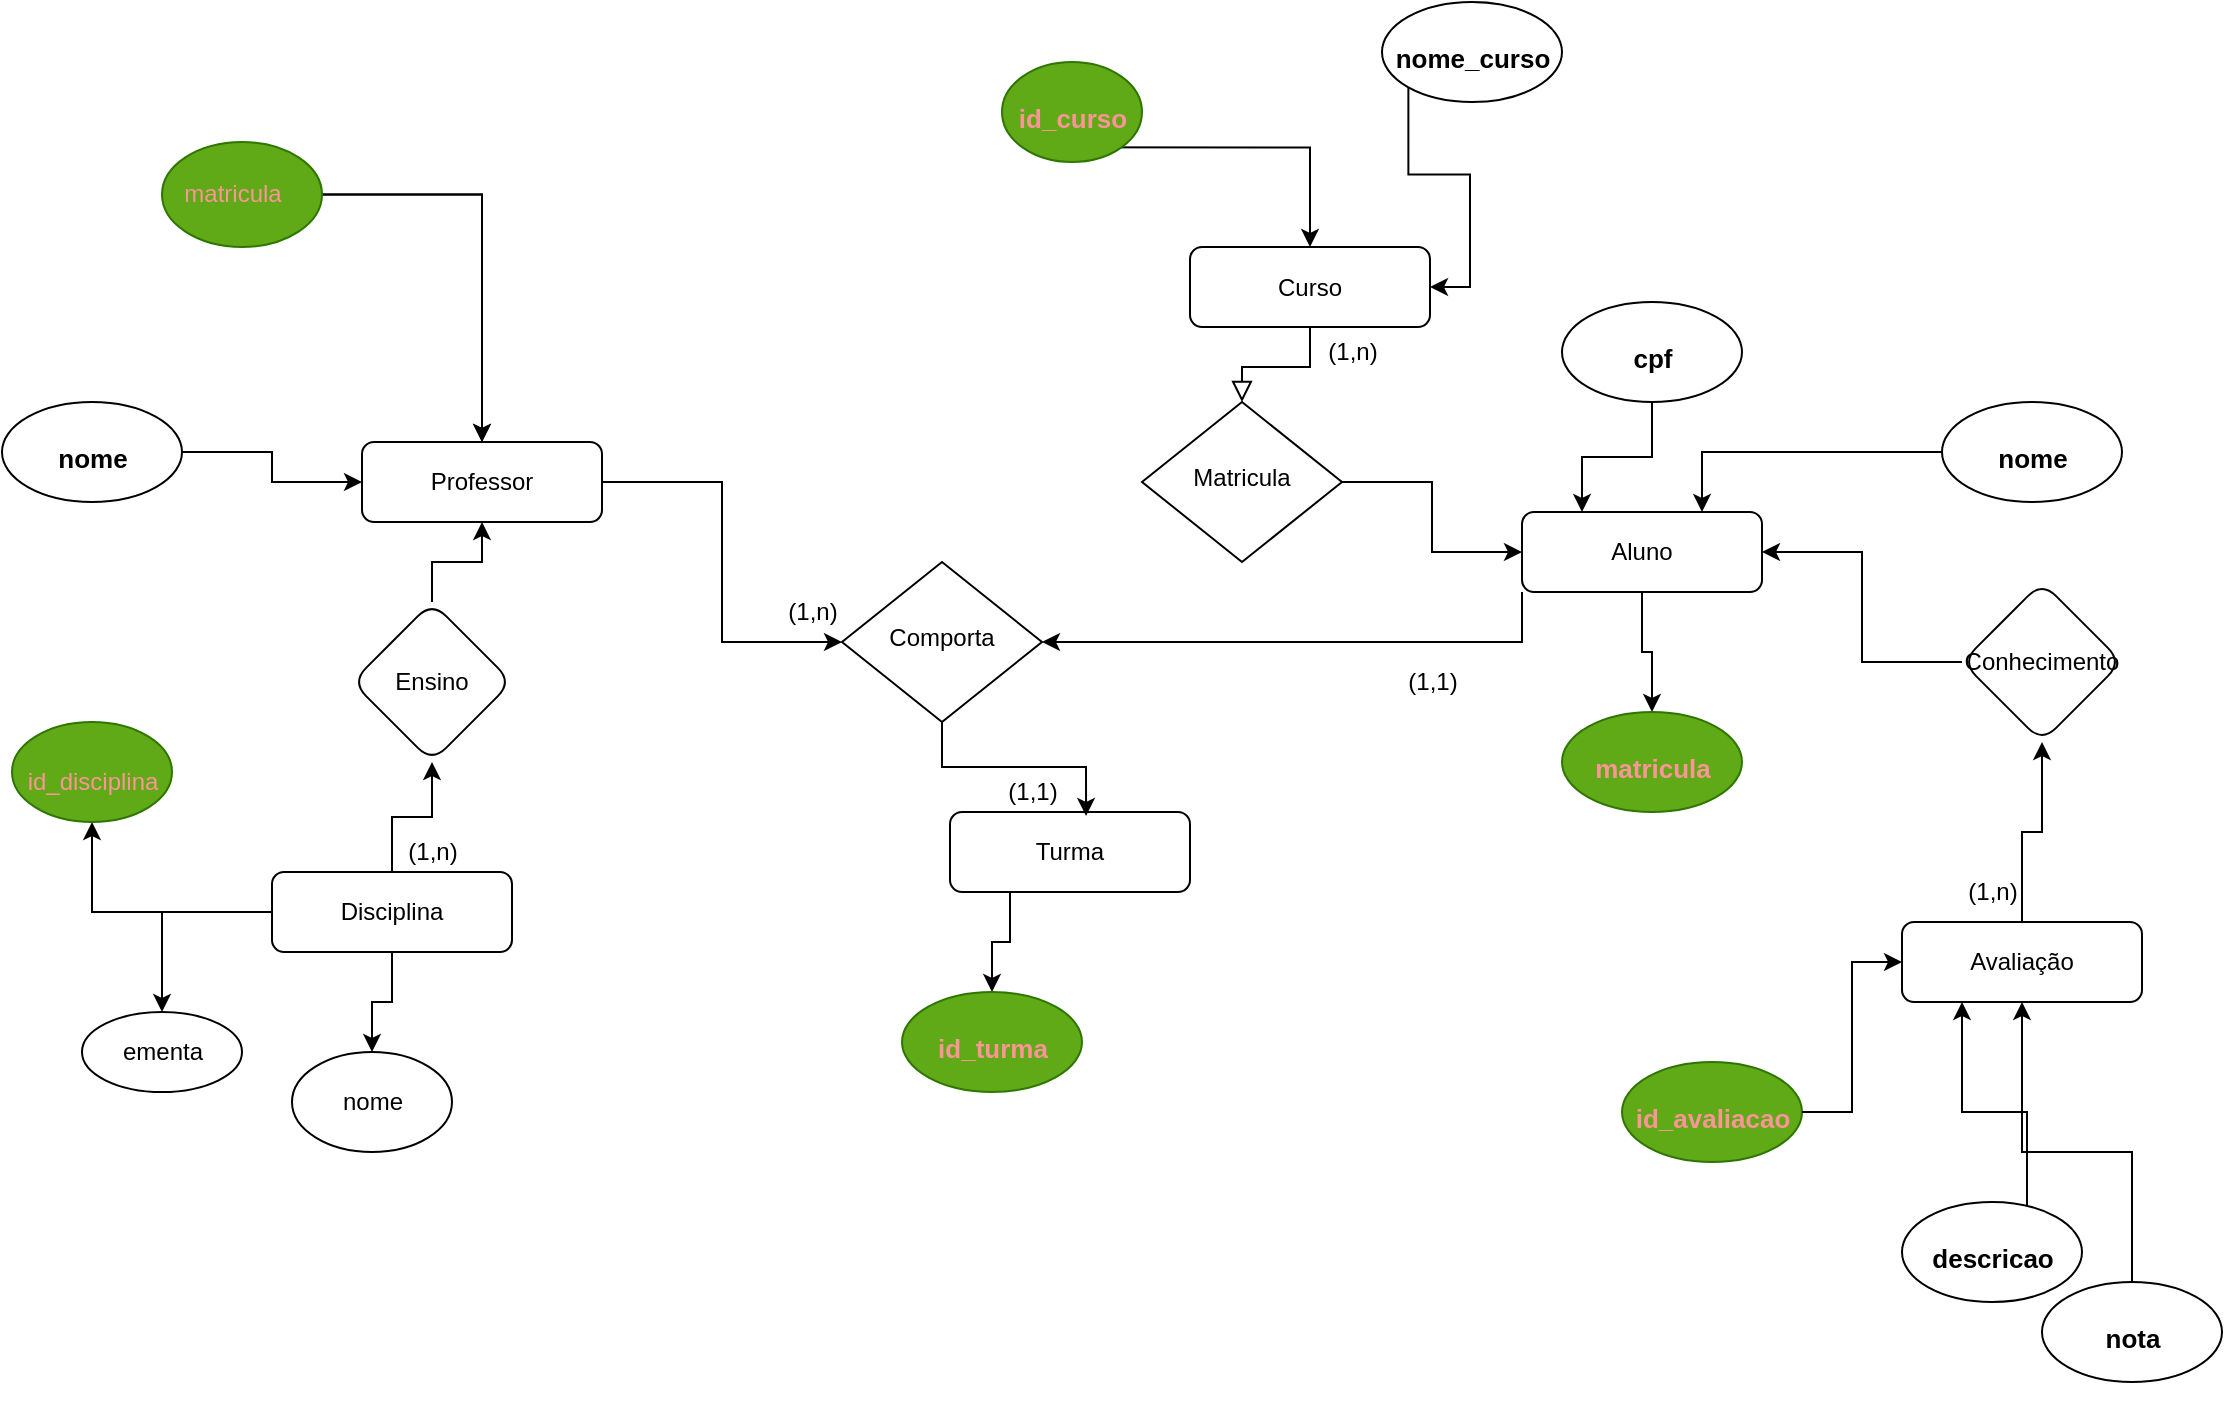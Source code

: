 <mxfile version="24.0.0" type="github">
  <diagram id="C5RBs43oDa-KdzZeNtuy" name="Page-1">
    <mxGraphModel dx="2261" dy="1951" grid="1" gridSize="10" guides="1" tooltips="1" connect="1" arrows="1" fold="1" page="1" pageScale="1" pageWidth="827" pageHeight="1169" math="0" shadow="0">
      <root>
        <mxCell id="WIyWlLk6GJQsqaUBKTNV-0" />
        <mxCell id="WIyWlLk6GJQsqaUBKTNV-1" parent="WIyWlLk6GJQsqaUBKTNV-0" />
        <mxCell id="WIyWlLk6GJQsqaUBKTNV-2" value="" style="rounded=0;html=1;jettySize=auto;orthogonalLoop=1;fontSize=11;endArrow=block;endFill=0;endSize=8;strokeWidth=1;shadow=0;labelBackgroundColor=none;edgeStyle=orthogonalEdgeStyle;entryX=0.5;entryY=0;entryDx=0;entryDy=0;" parent="WIyWlLk6GJQsqaUBKTNV-1" source="WIyWlLk6GJQsqaUBKTNV-3" target="WIyWlLk6GJQsqaUBKTNV-6" edge="1">
          <mxGeometry relative="1" as="geometry" />
        </mxCell>
        <mxCell id="WIyWlLk6GJQsqaUBKTNV-3" value="Curso" style="rounded=1;whiteSpace=wrap;html=1;fontSize=12;glass=0;strokeWidth=1;shadow=0;" parent="WIyWlLk6GJQsqaUBKTNV-1" vertex="1">
          <mxGeometry x="294" y="42.5" width="120" height="40" as="geometry" />
        </mxCell>
        <mxCell id="XZwJ2b6uBc9ZLklJLQmk-112" style="edgeStyle=orthogonalEdgeStyle;rounded=0;orthogonalLoop=1;jettySize=auto;html=1;exitX=1;exitY=0.5;exitDx=0;exitDy=0;entryX=0;entryY=0.5;entryDx=0;entryDy=0;" edge="1" parent="WIyWlLk6GJQsqaUBKTNV-1" source="WIyWlLk6GJQsqaUBKTNV-6" target="WIyWlLk6GJQsqaUBKTNV-7">
          <mxGeometry relative="1" as="geometry" />
        </mxCell>
        <mxCell id="WIyWlLk6GJQsqaUBKTNV-6" value="Matricula" style="rhombus;whiteSpace=wrap;html=1;shadow=0;fontFamily=Helvetica;fontSize=12;align=center;strokeWidth=1;spacing=6;spacingTop=-4;" parent="WIyWlLk6GJQsqaUBKTNV-1" vertex="1">
          <mxGeometry x="270" y="120" width="100" height="80" as="geometry" />
        </mxCell>
        <mxCell id="XZwJ2b6uBc9ZLklJLQmk-68" value="" style="edgeStyle=orthogonalEdgeStyle;rounded=0;orthogonalLoop=1;jettySize=auto;html=1;entryX=0.5;entryY=0;entryDx=0;entryDy=0;" edge="1" parent="WIyWlLk6GJQsqaUBKTNV-1" source="WIyWlLk6GJQsqaUBKTNV-7" target="XZwJ2b6uBc9ZLklJLQmk-69">
          <mxGeometry relative="1" as="geometry">
            <mxPoint x="540" y="275" as="targetPoint" />
          </mxGeometry>
        </mxCell>
        <mxCell id="XZwJ2b6uBc9ZLklJLQmk-118" style="edgeStyle=orthogonalEdgeStyle;rounded=0;orthogonalLoop=1;jettySize=auto;html=1;exitX=0;exitY=1;exitDx=0;exitDy=0;entryX=1;entryY=0.5;entryDx=0;entryDy=0;" edge="1" parent="WIyWlLk6GJQsqaUBKTNV-1" source="WIyWlLk6GJQsqaUBKTNV-7" target="XZwJ2b6uBc9ZLklJLQmk-102">
          <mxGeometry relative="1" as="geometry" />
        </mxCell>
        <mxCell id="WIyWlLk6GJQsqaUBKTNV-7" value="Aluno" style="rounded=1;whiteSpace=wrap;html=1;fontSize=12;glass=0;strokeWidth=1;shadow=0;" parent="WIyWlLk6GJQsqaUBKTNV-1" vertex="1">
          <mxGeometry x="460" y="175" width="120" height="40" as="geometry" />
        </mxCell>
        <mxCell id="XZwJ2b6uBc9ZLklJLQmk-105" value="" style="edgeStyle=orthogonalEdgeStyle;rounded=0;orthogonalLoop=1;jettySize=auto;html=1;entryX=0.5;entryY=1;entryDx=0;entryDy=0;" edge="1" parent="WIyWlLk6GJQsqaUBKTNV-1" source="XZwJ2b6uBc9ZLklJLQmk-0" target="XZwJ2b6uBc9ZLklJLQmk-104">
          <mxGeometry relative="1" as="geometry">
            <mxPoint x="850" y="310" as="targetPoint" />
          </mxGeometry>
        </mxCell>
        <mxCell id="XZwJ2b6uBc9ZLklJLQmk-0" value="Avaliação" style="rounded=1;whiteSpace=wrap;html=1;fontSize=12;glass=0;strokeWidth=1;shadow=0;" vertex="1" parent="WIyWlLk6GJQsqaUBKTNV-1">
          <mxGeometry x="650" y="380" width="120" height="40" as="geometry" />
        </mxCell>
        <mxCell id="XZwJ2b6uBc9ZLklJLQmk-43" value="" style="edgeStyle=orthogonalEdgeStyle;rounded=0;orthogonalLoop=1;jettySize=auto;html=1;" edge="1" parent="WIyWlLk6GJQsqaUBKTNV-1" source="XZwJ2b6uBc9ZLklJLQmk-1" target="XZwJ2b6uBc9ZLklJLQmk-42">
          <mxGeometry relative="1" as="geometry" />
        </mxCell>
        <mxCell id="XZwJ2b6uBc9ZLklJLQmk-48" value="" style="edgeStyle=orthogonalEdgeStyle;rounded=0;orthogonalLoop=1;jettySize=auto;html=1;" edge="1" parent="WIyWlLk6GJQsqaUBKTNV-1" source="XZwJ2b6uBc9ZLklJLQmk-1" target="XZwJ2b6uBc9ZLklJLQmk-47">
          <mxGeometry relative="1" as="geometry" />
        </mxCell>
        <mxCell id="XZwJ2b6uBc9ZLklJLQmk-53" value="" style="edgeStyle=orthogonalEdgeStyle;rounded=0;orthogonalLoop=1;jettySize=auto;html=1;" edge="1" parent="WIyWlLk6GJQsqaUBKTNV-1" source="XZwJ2b6uBc9ZLklJLQmk-1" target="XZwJ2b6uBc9ZLklJLQmk-52">
          <mxGeometry relative="1" as="geometry" />
        </mxCell>
        <mxCell id="XZwJ2b6uBc9ZLklJLQmk-99" value="" style="edgeStyle=orthogonalEdgeStyle;rounded=0;orthogonalLoop=1;jettySize=auto;html=1;" edge="1" parent="WIyWlLk6GJQsqaUBKTNV-1" source="XZwJ2b6uBc9ZLklJLQmk-1" target="XZwJ2b6uBc9ZLklJLQmk-98">
          <mxGeometry relative="1" as="geometry" />
        </mxCell>
        <mxCell id="XZwJ2b6uBc9ZLklJLQmk-1" value="Disciplina" style="rounded=1;whiteSpace=wrap;html=1;fontSize=12;glass=0;strokeWidth=1;shadow=0;" vertex="1" parent="WIyWlLk6GJQsqaUBKTNV-1">
          <mxGeometry x="-165" y="355" width="120" height="40" as="geometry" />
        </mxCell>
        <mxCell id="XZwJ2b6uBc9ZLklJLQmk-88" style="edgeStyle=orthogonalEdgeStyle;rounded=0;orthogonalLoop=1;jettySize=auto;html=1;exitX=0.25;exitY=1;exitDx=0;exitDy=0;entryX=0.5;entryY=0;entryDx=0;entryDy=0;" edge="1" parent="WIyWlLk6GJQsqaUBKTNV-1" source="XZwJ2b6uBc9ZLklJLQmk-2" target="XZwJ2b6uBc9ZLklJLQmk-86">
          <mxGeometry relative="1" as="geometry" />
        </mxCell>
        <mxCell id="XZwJ2b6uBc9ZLklJLQmk-2" value="Turma" style="rounded=1;whiteSpace=wrap;html=1;fontSize=12;glass=0;strokeWidth=1;shadow=0;" vertex="1" parent="WIyWlLk6GJQsqaUBKTNV-1">
          <mxGeometry x="174" y="325" width="120" height="40" as="geometry" />
        </mxCell>
        <mxCell id="XZwJ2b6uBc9ZLklJLQmk-108" style="edgeStyle=orthogonalEdgeStyle;rounded=0;orthogonalLoop=1;jettySize=auto;html=1;exitX=1;exitY=0.5;exitDx=0;exitDy=0;entryX=0;entryY=0.5;entryDx=0;entryDy=0;" edge="1" parent="WIyWlLk6GJQsqaUBKTNV-1" source="XZwJ2b6uBc9ZLklJLQmk-3" target="XZwJ2b6uBc9ZLklJLQmk-102">
          <mxGeometry relative="1" as="geometry" />
        </mxCell>
        <mxCell id="XZwJ2b6uBc9ZLklJLQmk-3" value="Professor" style="rounded=1;whiteSpace=wrap;html=1;fontSize=12;glass=0;strokeWidth=1;shadow=0;" vertex="1" parent="WIyWlLk6GJQsqaUBKTNV-1">
          <mxGeometry x="-120" y="140" width="120" height="40" as="geometry" />
        </mxCell>
        <mxCell id="XZwJ2b6uBc9ZLklJLQmk-15" style="edgeStyle=orthogonalEdgeStyle;rounded=0;orthogonalLoop=1;jettySize=auto;html=1;exitX=0;exitY=1;exitDx=0;exitDy=0;entryX=0.5;entryY=0;entryDx=0;entryDy=0;" edge="1" parent="WIyWlLk6GJQsqaUBKTNV-1" source="XZwJ2b6uBc9ZLklJLQmk-6" target="WIyWlLk6GJQsqaUBKTNV-3">
          <mxGeometry relative="1" as="geometry" />
        </mxCell>
        <mxCell id="XZwJ2b6uBc9ZLklJLQmk-14" style="edgeStyle=orthogonalEdgeStyle;rounded=0;orthogonalLoop=1;jettySize=auto;html=1;exitX=0;exitY=0;exitDx=0;exitDy=0;entryX=1;entryY=0.5;entryDx=0;entryDy=0;" edge="1" parent="WIyWlLk6GJQsqaUBKTNV-1" source="XZwJ2b6uBc9ZLklJLQmk-10" target="WIyWlLk6GJQsqaUBKTNV-3">
          <mxGeometry relative="1" as="geometry" />
        </mxCell>
        <mxCell id="XZwJ2b6uBc9ZLklJLQmk-18" value="" style="edgeStyle=orthogonalEdgeStyle;rounded=0;orthogonalLoop=1;jettySize=auto;html=1;" edge="1" parent="WIyWlLk6GJQsqaUBKTNV-1" source="XZwJ2b6uBc9ZLklJLQmk-17" target="XZwJ2b6uBc9ZLklJLQmk-3">
          <mxGeometry relative="1" as="geometry" />
        </mxCell>
        <mxCell id="XZwJ2b6uBc9ZLklJLQmk-23" value="" style="edgeStyle=orthogonalEdgeStyle;rounded=0;orthogonalLoop=1;jettySize=auto;html=1;" edge="1" parent="WIyWlLk6GJQsqaUBKTNV-1" source="XZwJ2b6uBc9ZLklJLQmk-19" target="XZwJ2b6uBc9ZLklJLQmk-3">
          <mxGeometry relative="1" as="geometry" />
        </mxCell>
        <mxCell id="XZwJ2b6uBc9ZLklJLQmk-24" value="" style="group" vertex="1" connectable="0" parent="WIyWlLk6GJQsqaUBKTNV-1">
          <mxGeometry x="-220" y="-10" width="80" height="52.5" as="geometry" />
        </mxCell>
        <mxCell id="XZwJ2b6uBc9ZLklJLQmk-17" value="" style="ellipse;whiteSpace=wrap;html=1;container=0;fillColor=#60a917;fontColor=#ffffff;strokeColor=#2D7600;" vertex="1" parent="XZwJ2b6uBc9ZLklJLQmk-24">
          <mxGeometry width="80" height="52.5" as="geometry" />
        </mxCell>
        <mxCell id="XZwJ2b6uBc9ZLklJLQmk-19" value="&lt;font color=&quot;#fc9595&quot;&gt;matricula&lt;/font&gt;" style="text;html=1;align=center;verticalAlign=middle;resizable=0;points=[];autosize=1;strokeColor=none;fillColor=none;container=0;" vertex="1" parent="XZwJ2b6uBc9ZLklJLQmk-24">
          <mxGeometry y="11.25" width="70" height="30" as="geometry" />
        </mxCell>
        <mxCell id="XZwJ2b6uBc9ZLklJLQmk-29" value="" style="group;rotation=90;" vertex="1" connectable="0" parent="WIyWlLk6GJQsqaUBKTNV-1">
          <mxGeometry x="510" y="450" width="90" height="50" as="geometry" />
        </mxCell>
        <mxCell id="XZwJ2b6uBc9ZLklJLQmk-30" value="" style="ellipse;whiteSpace=wrap;html=1;fillColor=#60a917;fontColor=#ffffff;strokeColor=#2D7600;" vertex="1" parent="XZwJ2b6uBc9ZLklJLQmk-29">
          <mxGeometry width="90" height="50" as="geometry" />
        </mxCell>
        <mxCell id="XZwJ2b6uBc9ZLklJLQmk-31" value="&lt;font color=&quot;#fc9595&quot; style=&quot;font-size: 13px;&quot;&gt;id_avaliacao&lt;/font&gt;" style="text;strokeColor=none;fillColor=none;html=1;fontSize=24;fontStyle=1;verticalAlign=middle;align=center;" vertex="1" parent="XZwJ2b6uBc9ZLklJLQmk-29">
          <mxGeometry x="10" y="10" width="70" height="30" as="geometry" />
        </mxCell>
        <mxCell id="XZwJ2b6uBc9ZLklJLQmk-32" style="edgeStyle=orthogonalEdgeStyle;rounded=0;orthogonalLoop=1;jettySize=auto;html=1;exitX=1;exitY=0.5;exitDx=0;exitDy=0;entryX=0;entryY=0.5;entryDx=0;entryDy=0;" edge="1" parent="WIyWlLk6GJQsqaUBKTNV-1" source="XZwJ2b6uBc9ZLklJLQmk-30" target="XZwJ2b6uBc9ZLklJLQmk-0">
          <mxGeometry relative="1" as="geometry" />
        </mxCell>
        <mxCell id="XZwJ2b6uBc9ZLklJLQmk-39" style="edgeStyle=orthogonalEdgeStyle;rounded=0;orthogonalLoop=1;jettySize=auto;html=1;exitX=0.5;exitY=0;exitDx=0;exitDy=0;entryX=0.5;entryY=1;entryDx=0;entryDy=0;" edge="1" parent="WIyWlLk6GJQsqaUBKTNV-1" source="XZwJ2b6uBc9ZLklJLQmk-38" target="XZwJ2b6uBc9ZLklJLQmk-0">
          <mxGeometry relative="1" as="geometry" />
        </mxCell>
        <mxCell id="XZwJ2b6uBc9ZLklJLQmk-40" style="edgeStyle=orthogonalEdgeStyle;rounded=0;orthogonalLoop=1;jettySize=auto;html=1;exitX=0.75;exitY=0;exitDx=0;exitDy=0;entryX=0.25;entryY=1;entryDx=0;entryDy=0;" edge="1" parent="WIyWlLk6GJQsqaUBKTNV-1" source="XZwJ2b6uBc9ZLklJLQmk-35" target="XZwJ2b6uBc9ZLklJLQmk-0">
          <mxGeometry relative="1" as="geometry" />
        </mxCell>
        <mxCell id="XZwJ2b6uBc9ZLklJLQmk-55" value="" style="group" vertex="1" connectable="0" parent="WIyWlLk6GJQsqaUBKTNV-1">
          <mxGeometry x="-260" y="425" width="80" height="40" as="geometry" />
        </mxCell>
        <mxCell id="XZwJ2b6uBc9ZLklJLQmk-52" value="" style="ellipse;whiteSpace=wrap;html=1;rounded=1;glass=0;strokeWidth=1;shadow=0;" vertex="1" parent="XZwJ2b6uBc9ZLklJLQmk-55">
          <mxGeometry width="80" height="40" as="geometry" />
        </mxCell>
        <mxCell id="XZwJ2b6uBc9ZLklJLQmk-54" value="ementa" style="text;html=1;align=center;verticalAlign=middle;resizable=0;points=[];autosize=1;strokeColor=none;fillColor=none;" vertex="1" parent="XZwJ2b6uBc9ZLklJLQmk-55">
          <mxGeometry x="10" y="5" width="60" height="30" as="geometry" />
        </mxCell>
        <mxCell id="XZwJ2b6uBc9ZLklJLQmk-56" value="" style="group" vertex="1" connectable="0" parent="WIyWlLk6GJQsqaUBKTNV-1">
          <mxGeometry x="-155" y="445" width="80" height="50" as="geometry" />
        </mxCell>
        <mxCell id="XZwJ2b6uBc9ZLklJLQmk-47" value="" style="ellipse;whiteSpace=wrap;html=1;rounded=1;glass=0;strokeWidth=1;shadow=0;" vertex="1" parent="XZwJ2b6uBc9ZLklJLQmk-56">
          <mxGeometry width="80" height="50" as="geometry" />
        </mxCell>
        <mxCell id="XZwJ2b6uBc9ZLklJLQmk-49" value="nome" style="text;html=1;align=center;verticalAlign=middle;resizable=0;points=[];autosize=1;strokeColor=none;fillColor=none;" vertex="1" parent="XZwJ2b6uBc9ZLklJLQmk-56">
          <mxGeometry x="15" y="10" width="50" height="30" as="geometry" />
        </mxCell>
        <mxCell id="XZwJ2b6uBc9ZLklJLQmk-57" value="" style="group" vertex="1" connectable="0" parent="WIyWlLk6GJQsqaUBKTNV-1">
          <mxGeometry x="-300" y="280" width="90" height="50" as="geometry" />
        </mxCell>
        <mxCell id="XZwJ2b6uBc9ZLklJLQmk-42" value="" style="ellipse;whiteSpace=wrap;html=1;rounded=1;glass=0;strokeWidth=1;shadow=0;fillColor=#60a917;fontColor=#ffffff;strokeColor=#2D7600;" vertex="1" parent="XZwJ2b6uBc9ZLklJLQmk-57">
          <mxGeometry x="5" width="80" height="50" as="geometry" />
        </mxCell>
        <mxCell id="XZwJ2b6uBc9ZLklJLQmk-45" value="&lt;font color=&quot;#fc9595&quot;&gt;id_disciplina&lt;/font&gt;" style="text;html=1;align=center;verticalAlign=middle;resizable=0;points=[];autosize=1;strokeColor=none;fillColor=none;" vertex="1" parent="XZwJ2b6uBc9ZLklJLQmk-57">
          <mxGeometry y="15" width="90" height="30" as="geometry" />
        </mxCell>
        <mxCell id="XZwJ2b6uBc9ZLklJLQmk-58" value="" style="group" vertex="1" connectable="0" parent="WIyWlLk6GJQsqaUBKTNV-1">
          <mxGeometry x="670" y="500" width="120" height="130" as="geometry" />
        </mxCell>
        <mxCell id="XZwJ2b6uBc9ZLklJLQmk-33" value="" style="group;rotation=90;" vertex="1" connectable="0" parent="XZwJ2b6uBc9ZLklJLQmk-58">
          <mxGeometry x="-20" y="20" width="90" height="50" as="geometry" />
        </mxCell>
        <mxCell id="XZwJ2b6uBc9ZLklJLQmk-34" value="" style="ellipse;whiteSpace=wrap;html=1;" vertex="1" parent="XZwJ2b6uBc9ZLklJLQmk-33">
          <mxGeometry width="90" height="50" as="geometry" />
        </mxCell>
        <mxCell id="XZwJ2b6uBc9ZLklJLQmk-35" value="&lt;font style=&quot;font-size: 13px;&quot;&gt;descricao&lt;/font&gt;" style="text;strokeColor=none;fillColor=none;html=1;fontSize=24;fontStyle=1;verticalAlign=middle;align=center;" vertex="1" parent="XZwJ2b6uBc9ZLklJLQmk-33">
          <mxGeometry x="10" y="10" width="70" height="30" as="geometry" />
        </mxCell>
        <mxCell id="XZwJ2b6uBc9ZLklJLQmk-36" value="" style="group;rotation=90;" vertex="1" connectable="0" parent="XZwJ2b6uBc9ZLklJLQmk-58">
          <mxGeometry x="50" y="60" width="90" height="50" as="geometry" />
        </mxCell>
        <mxCell id="XZwJ2b6uBc9ZLklJLQmk-37" value="" style="ellipse;whiteSpace=wrap;html=1;" vertex="1" parent="XZwJ2b6uBc9ZLklJLQmk-36">
          <mxGeometry width="90" height="50" as="geometry" />
        </mxCell>
        <mxCell id="XZwJ2b6uBc9ZLklJLQmk-38" value="&lt;font style=&quot;font-size: 13px;&quot;&gt;nota&lt;/font&gt;" style="text;strokeColor=none;fillColor=none;html=1;fontSize=24;fontStyle=1;verticalAlign=middle;align=center;" vertex="1" parent="XZwJ2b6uBc9ZLklJLQmk-36">
          <mxGeometry x="10" y="10" width="70" height="30" as="geometry" />
        </mxCell>
        <mxCell id="XZwJ2b6uBc9ZLklJLQmk-62" value="" style="group" vertex="1" connectable="0" parent="WIyWlLk6GJQsqaUBKTNV-1">
          <mxGeometry x="-300" y="120" width="90" height="50" as="geometry" />
        </mxCell>
        <mxCell id="XZwJ2b6uBc9ZLklJLQmk-25" value="" style="ellipse;whiteSpace=wrap;html=1;" vertex="1" parent="XZwJ2b6uBc9ZLklJLQmk-62">
          <mxGeometry width="90" height="50" as="geometry" />
        </mxCell>
        <mxCell id="XZwJ2b6uBc9ZLklJLQmk-26" value="&lt;font style=&quot;font-size: 13px;&quot;&gt;nome&lt;/font&gt;" style="text;strokeColor=none;fillColor=none;html=1;fontSize=24;fontStyle=1;verticalAlign=middle;align=center;" vertex="1" parent="XZwJ2b6uBc9ZLklJLQmk-62">
          <mxGeometry x="10" y="10" width="70" height="30" as="geometry" />
        </mxCell>
        <mxCell id="XZwJ2b6uBc9ZLklJLQmk-63" style="edgeStyle=orthogonalEdgeStyle;rounded=0;orthogonalLoop=1;jettySize=auto;html=1;exitX=1;exitY=0.5;exitDx=0;exitDy=0;entryX=0;entryY=0.5;entryDx=0;entryDy=0;" edge="1" parent="WIyWlLk6GJQsqaUBKTNV-1" source="XZwJ2b6uBc9ZLklJLQmk-25" target="XZwJ2b6uBc9ZLklJLQmk-3">
          <mxGeometry relative="1" as="geometry" />
        </mxCell>
        <mxCell id="XZwJ2b6uBc9ZLklJLQmk-71" value="" style="group" vertex="1" connectable="0" parent="WIyWlLk6GJQsqaUBKTNV-1">
          <mxGeometry x="480" y="275" width="90" height="50" as="geometry" />
        </mxCell>
        <mxCell id="XZwJ2b6uBc9ZLklJLQmk-69" value="" style="ellipse;whiteSpace=wrap;html=1;fillColor=#60a917;fontColor=#ffffff;strokeColor=#2D7600;" vertex="1" parent="XZwJ2b6uBc9ZLklJLQmk-71">
          <mxGeometry width="90" height="50" as="geometry" />
        </mxCell>
        <mxCell id="XZwJ2b6uBc9ZLklJLQmk-70" value="&lt;font color=&quot;#fc9595&quot; style=&quot;font-size: 13px;&quot;&gt;matricula&lt;/font&gt;" style="text;strokeColor=none;fillColor=none;html=1;fontSize=24;fontStyle=1;verticalAlign=middle;align=center;" vertex="1" parent="XZwJ2b6uBc9ZLklJLQmk-71">
          <mxGeometry x="10" y="10" width="70" height="30" as="geometry" />
        </mxCell>
        <mxCell id="XZwJ2b6uBc9ZLklJLQmk-79" style="edgeStyle=orthogonalEdgeStyle;rounded=0;orthogonalLoop=1;jettySize=auto;html=1;exitX=0;exitY=0.5;exitDx=0;exitDy=0;entryX=0.75;entryY=0;entryDx=0;entryDy=0;" edge="1" parent="WIyWlLk6GJQsqaUBKTNV-1" source="XZwJ2b6uBc9ZLklJLQmk-77" target="WIyWlLk6GJQsqaUBKTNV-7">
          <mxGeometry relative="1" as="geometry" />
        </mxCell>
        <mxCell id="XZwJ2b6uBc9ZLklJLQmk-80" style="edgeStyle=orthogonalEdgeStyle;rounded=0;orthogonalLoop=1;jettySize=auto;html=1;exitX=0.5;exitY=1;exitDx=0;exitDy=0;entryX=0.25;entryY=0;entryDx=0;entryDy=0;" edge="1" parent="WIyWlLk6GJQsqaUBKTNV-1" source="XZwJ2b6uBc9ZLklJLQmk-74" target="WIyWlLk6GJQsqaUBKTNV-7">
          <mxGeometry relative="1" as="geometry" />
        </mxCell>
        <mxCell id="XZwJ2b6uBc9ZLklJLQmk-73" value="" style="group;rotation=90;" vertex="1" connectable="0" parent="WIyWlLk6GJQsqaUBKTNV-1">
          <mxGeometry x="480" y="70" width="90" height="50" as="geometry" />
        </mxCell>
        <mxCell id="XZwJ2b6uBc9ZLklJLQmk-74" value="" style="ellipse;whiteSpace=wrap;html=1;" vertex="1" parent="XZwJ2b6uBc9ZLklJLQmk-73">
          <mxGeometry width="90" height="50" as="geometry" />
        </mxCell>
        <mxCell id="XZwJ2b6uBc9ZLklJLQmk-75" value="&lt;font style=&quot;font-size: 13px;&quot;&gt;cpf&lt;/font&gt;" style="text;strokeColor=none;fillColor=none;html=1;fontSize=24;fontStyle=1;verticalAlign=middle;align=center;" vertex="1" parent="XZwJ2b6uBc9ZLklJLQmk-73">
          <mxGeometry x="10" y="10" width="70" height="30" as="geometry" />
        </mxCell>
        <mxCell id="XZwJ2b6uBc9ZLklJLQmk-81" value="" style="group" vertex="1" connectable="0" parent="WIyWlLk6GJQsqaUBKTNV-1">
          <mxGeometry x="670" y="120" width="90" height="50" as="geometry" />
        </mxCell>
        <mxCell id="XZwJ2b6uBc9ZLklJLQmk-77" value="" style="ellipse;whiteSpace=wrap;html=1;" vertex="1" parent="XZwJ2b6uBc9ZLklJLQmk-81">
          <mxGeometry width="90" height="50" as="geometry" />
        </mxCell>
        <mxCell id="XZwJ2b6uBc9ZLklJLQmk-78" value="&lt;font style=&quot;font-size: 13px;&quot;&gt;nome&lt;/font&gt;" style="text;strokeColor=none;fillColor=none;html=1;fontSize=24;fontStyle=1;verticalAlign=middle;align=center;" vertex="1" parent="XZwJ2b6uBc9ZLklJLQmk-81">
          <mxGeometry x="10" y="10" width="70" height="30" as="geometry" />
        </mxCell>
        <mxCell id="XZwJ2b6uBc9ZLklJLQmk-91" value="" style="group" vertex="1" connectable="0" parent="WIyWlLk6GJQsqaUBKTNV-1">
          <mxGeometry x="390" y="-80" width="90" height="50" as="geometry" />
        </mxCell>
        <mxCell id="XZwJ2b6uBc9ZLklJLQmk-10" value="" style="ellipse;whiteSpace=wrap;html=1;" vertex="1" parent="XZwJ2b6uBc9ZLklJLQmk-91">
          <mxGeometry width="90" height="50" as="geometry" />
        </mxCell>
        <mxCell id="XZwJ2b6uBc9ZLklJLQmk-12" value="&lt;font style=&quot;font-size: 13px;&quot;&gt;nome_curso&lt;/font&gt;" style="text;strokeColor=none;fillColor=none;html=1;fontSize=24;fontStyle=1;verticalAlign=middle;align=center;" vertex="1" parent="XZwJ2b6uBc9ZLklJLQmk-91">
          <mxGeometry x="10" y="10" width="70" height="30" as="geometry" />
        </mxCell>
        <mxCell id="XZwJ2b6uBc9ZLklJLQmk-92" value="" style="group" vertex="1" connectable="0" parent="WIyWlLk6GJQsqaUBKTNV-1">
          <mxGeometry x="200" y="-50" width="70" height="50" as="geometry" />
        </mxCell>
        <mxCell id="XZwJ2b6uBc9ZLklJLQmk-6" value="" style="ellipse;whiteSpace=wrap;html=1;fillColor=#60a917;strokeColor=#2D7600;fontColor=#ffffff;" vertex="1" parent="XZwJ2b6uBc9ZLklJLQmk-92">
          <mxGeometry width="70" height="50" as="geometry" />
        </mxCell>
        <mxCell id="XZwJ2b6uBc9ZLklJLQmk-7" value="&lt;font color=&quot;#fc9595&quot; style=&quot;font-size: 13px;&quot;&gt;id_curso&lt;/font&gt;" style="text;strokeColor=none;fillColor=none;html=1;fontSize=24;fontStyle=1;verticalAlign=middle;align=center;" vertex="1" parent="XZwJ2b6uBc9ZLklJLQmk-92">
          <mxGeometry y="10" width="70" height="30" as="geometry" />
        </mxCell>
        <mxCell id="XZwJ2b6uBc9ZLklJLQmk-95" value="" style="group" vertex="1" connectable="0" parent="WIyWlLk6GJQsqaUBKTNV-1">
          <mxGeometry x="150" y="415" width="90" height="50" as="geometry" />
        </mxCell>
        <mxCell id="XZwJ2b6uBc9ZLklJLQmk-86" value="" style="ellipse;whiteSpace=wrap;html=1;container=0;fillColor=#60a917;fontColor=#ffffff;strokeColor=#2D7600;" vertex="1" parent="XZwJ2b6uBc9ZLklJLQmk-95">
          <mxGeometry width="90" height="50" as="geometry" />
        </mxCell>
        <mxCell id="XZwJ2b6uBc9ZLklJLQmk-87" value="&lt;font color=&quot;#fc9595&quot; style=&quot;font-size: 13px;&quot;&gt;id_turma&lt;/font&gt;" style="text;html=1;fontSize=24;fontStyle=1;verticalAlign=middle;align=center;container=0;" vertex="1" parent="XZwJ2b6uBc9ZLklJLQmk-95">
          <mxGeometry x="10" y="10" width="70" height="30" as="geometry" />
        </mxCell>
        <mxCell id="XZwJ2b6uBc9ZLklJLQmk-100" style="edgeStyle=orthogonalEdgeStyle;rounded=0;orthogonalLoop=1;jettySize=auto;html=1;exitX=0.5;exitY=0;exitDx=0;exitDy=0;entryX=0.5;entryY=1;entryDx=0;entryDy=0;" edge="1" parent="WIyWlLk6GJQsqaUBKTNV-1" source="XZwJ2b6uBc9ZLklJLQmk-98" target="XZwJ2b6uBc9ZLklJLQmk-3">
          <mxGeometry relative="1" as="geometry" />
        </mxCell>
        <mxCell id="XZwJ2b6uBc9ZLklJLQmk-98" value="Ensino" style="rhombus;whiteSpace=wrap;html=1;rounded=1;glass=0;strokeWidth=1;shadow=0;" vertex="1" parent="WIyWlLk6GJQsqaUBKTNV-1">
          <mxGeometry x="-125" y="220" width="80" height="80" as="geometry" />
        </mxCell>
        <mxCell id="XZwJ2b6uBc9ZLklJLQmk-102" value="Comporta" style="rhombus;whiteSpace=wrap;html=1;shadow=0;fontFamily=Helvetica;fontSize=12;align=center;strokeWidth=1;spacing=6;spacingTop=-4;" vertex="1" parent="WIyWlLk6GJQsqaUBKTNV-1">
          <mxGeometry x="120" y="200" width="100" height="80" as="geometry" />
        </mxCell>
        <mxCell id="XZwJ2b6uBc9ZLklJLQmk-107" style="edgeStyle=orthogonalEdgeStyle;rounded=0;orthogonalLoop=1;jettySize=auto;html=1;exitX=0;exitY=0.5;exitDx=0;exitDy=0;entryX=1;entryY=0.5;entryDx=0;entryDy=0;" edge="1" parent="WIyWlLk6GJQsqaUBKTNV-1" source="XZwJ2b6uBc9ZLklJLQmk-104" target="WIyWlLk6GJQsqaUBKTNV-7">
          <mxGeometry relative="1" as="geometry" />
        </mxCell>
        <mxCell id="XZwJ2b6uBc9ZLklJLQmk-104" value="Conhecimento" style="rhombus;whiteSpace=wrap;html=1;rounded=1;glass=0;strokeWidth=1;shadow=0;" vertex="1" parent="WIyWlLk6GJQsqaUBKTNV-1">
          <mxGeometry x="680" y="210" width="80" height="80" as="geometry" />
        </mxCell>
        <mxCell id="XZwJ2b6uBc9ZLklJLQmk-109" style="edgeStyle=orthogonalEdgeStyle;rounded=0;orthogonalLoop=1;jettySize=auto;html=1;exitX=0.5;exitY=1;exitDx=0;exitDy=0;entryX=0.567;entryY=0.05;entryDx=0;entryDy=0;entryPerimeter=0;" edge="1" parent="WIyWlLk6GJQsqaUBKTNV-1" source="XZwJ2b6uBc9ZLklJLQmk-102" target="XZwJ2b6uBc9ZLklJLQmk-2">
          <mxGeometry relative="1" as="geometry" />
        </mxCell>
        <mxCell id="XZwJ2b6uBc9ZLklJLQmk-110" value="(1,n)" style="text;html=1;align=center;verticalAlign=middle;resizable=0;points=[];autosize=1;strokeColor=none;fillColor=none;" vertex="1" parent="WIyWlLk6GJQsqaUBKTNV-1">
          <mxGeometry x="80" y="210" width="50" height="30" as="geometry" />
        </mxCell>
        <mxCell id="XZwJ2b6uBc9ZLklJLQmk-111" value="(1,n)" style="text;html=1;align=center;verticalAlign=middle;resizable=0;points=[];autosize=1;strokeColor=none;fillColor=none;" vertex="1" parent="WIyWlLk6GJQsqaUBKTNV-1">
          <mxGeometry x="-110" y="330" width="50" height="30" as="geometry" />
        </mxCell>
        <mxCell id="XZwJ2b6uBc9ZLklJLQmk-114" value="(1,n)" style="text;html=1;align=center;verticalAlign=middle;resizable=0;points=[];autosize=1;strokeColor=none;fillColor=none;" vertex="1" parent="WIyWlLk6GJQsqaUBKTNV-1">
          <mxGeometry x="350" y="80" width="50" height="30" as="geometry" />
        </mxCell>
        <mxCell id="XZwJ2b6uBc9ZLklJLQmk-117" value="(1,1)" style="text;html=1;align=center;verticalAlign=middle;resizable=0;points=[];autosize=1;strokeColor=none;fillColor=none;" vertex="1" parent="WIyWlLk6GJQsqaUBKTNV-1">
          <mxGeometry x="190" y="300" width="50" height="30" as="geometry" />
        </mxCell>
        <mxCell id="XZwJ2b6uBc9ZLklJLQmk-119" value="(1,1)" style="text;html=1;align=center;verticalAlign=middle;resizable=0;points=[];autosize=1;strokeColor=none;fillColor=none;" vertex="1" parent="WIyWlLk6GJQsqaUBKTNV-1">
          <mxGeometry x="390" y="245" width="50" height="30" as="geometry" />
        </mxCell>
        <mxCell id="XZwJ2b6uBc9ZLklJLQmk-120" value="(1,n)" style="text;html=1;align=center;verticalAlign=middle;resizable=0;points=[];autosize=1;strokeColor=none;fillColor=none;" vertex="1" parent="WIyWlLk6GJQsqaUBKTNV-1">
          <mxGeometry x="670" y="350" width="50" height="30" as="geometry" />
        </mxCell>
      </root>
    </mxGraphModel>
  </diagram>
</mxfile>
